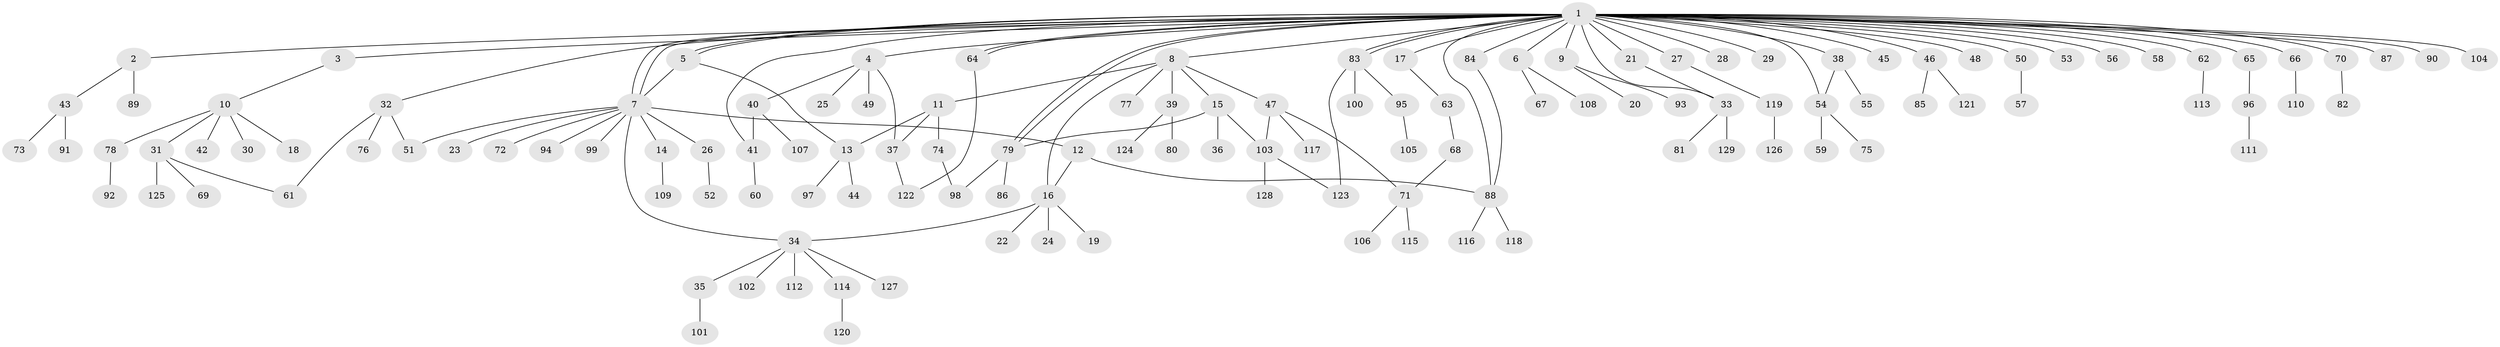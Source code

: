 // coarse degree distribution, {33: 0.011111111111111112, 12: 0.011111111111111112, 3: 0.022222222222222223, 1: 0.6444444444444445, 2: 0.2, 4: 0.05555555555555555, 7: 0.011111111111111112, 14: 0.011111111111111112, 5: 0.022222222222222223, 6: 0.011111111111111112}
// Generated by graph-tools (version 1.1) at 2025/50/03/04/25 21:50:53]
// undirected, 129 vertices, 151 edges
graph export_dot {
graph [start="1"]
  node [color=gray90,style=filled];
  1;
  2;
  3;
  4;
  5;
  6;
  7;
  8;
  9;
  10;
  11;
  12;
  13;
  14;
  15;
  16;
  17;
  18;
  19;
  20;
  21;
  22;
  23;
  24;
  25;
  26;
  27;
  28;
  29;
  30;
  31;
  32;
  33;
  34;
  35;
  36;
  37;
  38;
  39;
  40;
  41;
  42;
  43;
  44;
  45;
  46;
  47;
  48;
  49;
  50;
  51;
  52;
  53;
  54;
  55;
  56;
  57;
  58;
  59;
  60;
  61;
  62;
  63;
  64;
  65;
  66;
  67;
  68;
  69;
  70;
  71;
  72;
  73;
  74;
  75;
  76;
  77;
  78;
  79;
  80;
  81;
  82;
  83;
  84;
  85;
  86;
  87;
  88;
  89;
  90;
  91;
  92;
  93;
  94;
  95;
  96;
  97;
  98;
  99;
  100;
  101;
  102;
  103;
  104;
  105;
  106;
  107;
  108;
  109;
  110;
  111;
  112;
  113;
  114;
  115;
  116;
  117;
  118;
  119;
  120;
  121;
  122;
  123;
  124;
  125;
  126;
  127;
  128;
  129;
  1 -- 2;
  1 -- 3;
  1 -- 4;
  1 -- 5;
  1 -- 5;
  1 -- 6;
  1 -- 7;
  1 -- 7;
  1 -- 8;
  1 -- 9;
  1 -- 17;
  1 -- 21;
  1 -- 27;
  1 -- 28;
  1 -- 29;
  1 -- 32;
  1 -- 33;
  1 -- 38;
  1 -- 41;
  1 -- 45;
  1 -- 46;
  1 -- 48;
  1 -- 50;
  1 -- 53;
  1 -- 54;
  1 -- 56;
  1 -- 58;
  1 -- 62;
  1 -- 64;
  1 -- 64;
  1 -- 65;
  1 -- 66;
  1 -- 70;
  1 -- 79;
  1 -- 79;
  1 -- 83;
  1 -- 83;
  1 -- 84;
  1 -- 87;
  1 -- 88;
  1 -- 90;
  1 -- 104;
  2 -- 43;
  2 -- 89;
  3 -- 10;
  4 -- 25;
  4 -- 37;
  4 -- 40;
  4 -- 49;
  5 -- 7;
  5 -- 13;
  6 -- 67;
  6 -- 108;
  7 -- 12;
  7 -- 14;
  7 -- 23;
  7 -- 26;
  7 -- 34;
  7 -- 51;
  7 -- 72;
  7 -- 94;
  7 -- 99;
  8 -- 11;
  8 -- 15;
  8 -- 16;
  8 -- 39;
  8 -- 47;
  8 -- 77;
  9 -- 20;
  9 -- 93;
  10 -- 18;
  10 -- 30;
  10 -- 31;
  10 -- 42;
  10 -- 78;
  11 -- 13;
  11 -- 37;
  11 -- 74;
  12 -- 16;
  12 -- 88;
  13 -- 44;
  13 -- 97;
  14 -- 109;
  15 -- 36;
  15 -- 79;
  15 -- 103;
  16 -- 19;
  16 -- 22;
  16 -- 24;
  16 -- 34;
  17 -- 63;
  21 -- 33;
  26 -- 52;
  27 -- 119;
  31 -- 61;
  31 -- 69;
  31 -- 125;
  32 -- 51;
  32 -- 61;
  32 -- 76;
  33 -- 81;
  33 -- 129;
  34 -- 35;
  34 -- 102;
  34 -- 112;
  34 -- 114;
  34 -- 127;
  35 -- 101;
  37 -- 122;
  38 -- 54;
  38 -- 55;
  39 -- 80;
  39 -- 124;
  40 -- 41;
  40 -- 107;
  41 -- 60;
  43 -- 73;
  43 -- 91;
  46 -- 85;
  46 -- 121;
  47 -- 71;
  47 -- 103;
  47 -- 117;
  50 -- 57;
  54 -- 59;
  54 -- 75;
  62 -- 113;
  63 -- 68;
  64 -- 122;
  65 -- 96;
  66 -- 110;
  68 -- 71;
  70 -- 82;
  71 -- 106;
  71 -- 115;
  74 -- 98;
  78 -- 92;
  79 -- 86;
  79 -- 98;
  83 -- 95;
  83 -- 100;
  83 -- 123;
  84 -- 88;
  88 -- 116;
  88 -- 118;
  95 -- 105;
  96 -- 111;
  103 -- 123;
  103 -- 128;
  114 -- 120;
  119 -- 126;
}
